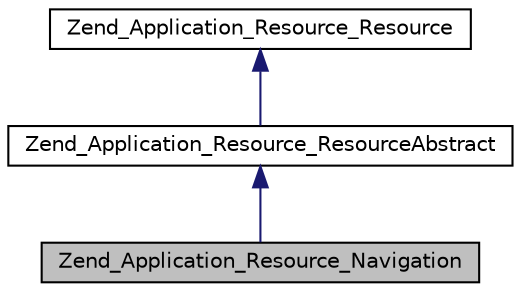 digraph G
{
  edge [fontname="Helvetica",fontsize="10",labelfontname="Helvetica",labelfontsize="10"];
  node [fontname="Helvetica",fontsize="10",shape=record];
  Node1 [label="Zend_Application_Resource_Navigation",height=0.2,width=0.4,color="black", fillcolor="grey75", style="filled" fontcolor="black"];
  Node2 -> Node1 [dir="back",color="midnightblue",fontsize="10",style="solid",fontname="Helvetica"];
  Node2 [label="Zend_Application_Resource_ResourceAbstract",height=0.2,width=0.4,color="black", fillcolor="white", style="filled",URL="$class_zend___application___resource___resource_abstract.html"];
  Node3 -> Node2 [dir="back",color="midnightblue",fontsize="10",style="solid",fontname="Helvetica"];
  Node3 [label="Zend_Application_Resource_Resource",height=0.2,width=0.4,color="black", fillcolor="white", style="filled",URL="$interface_zend___application___resource___resource.html"];
}
